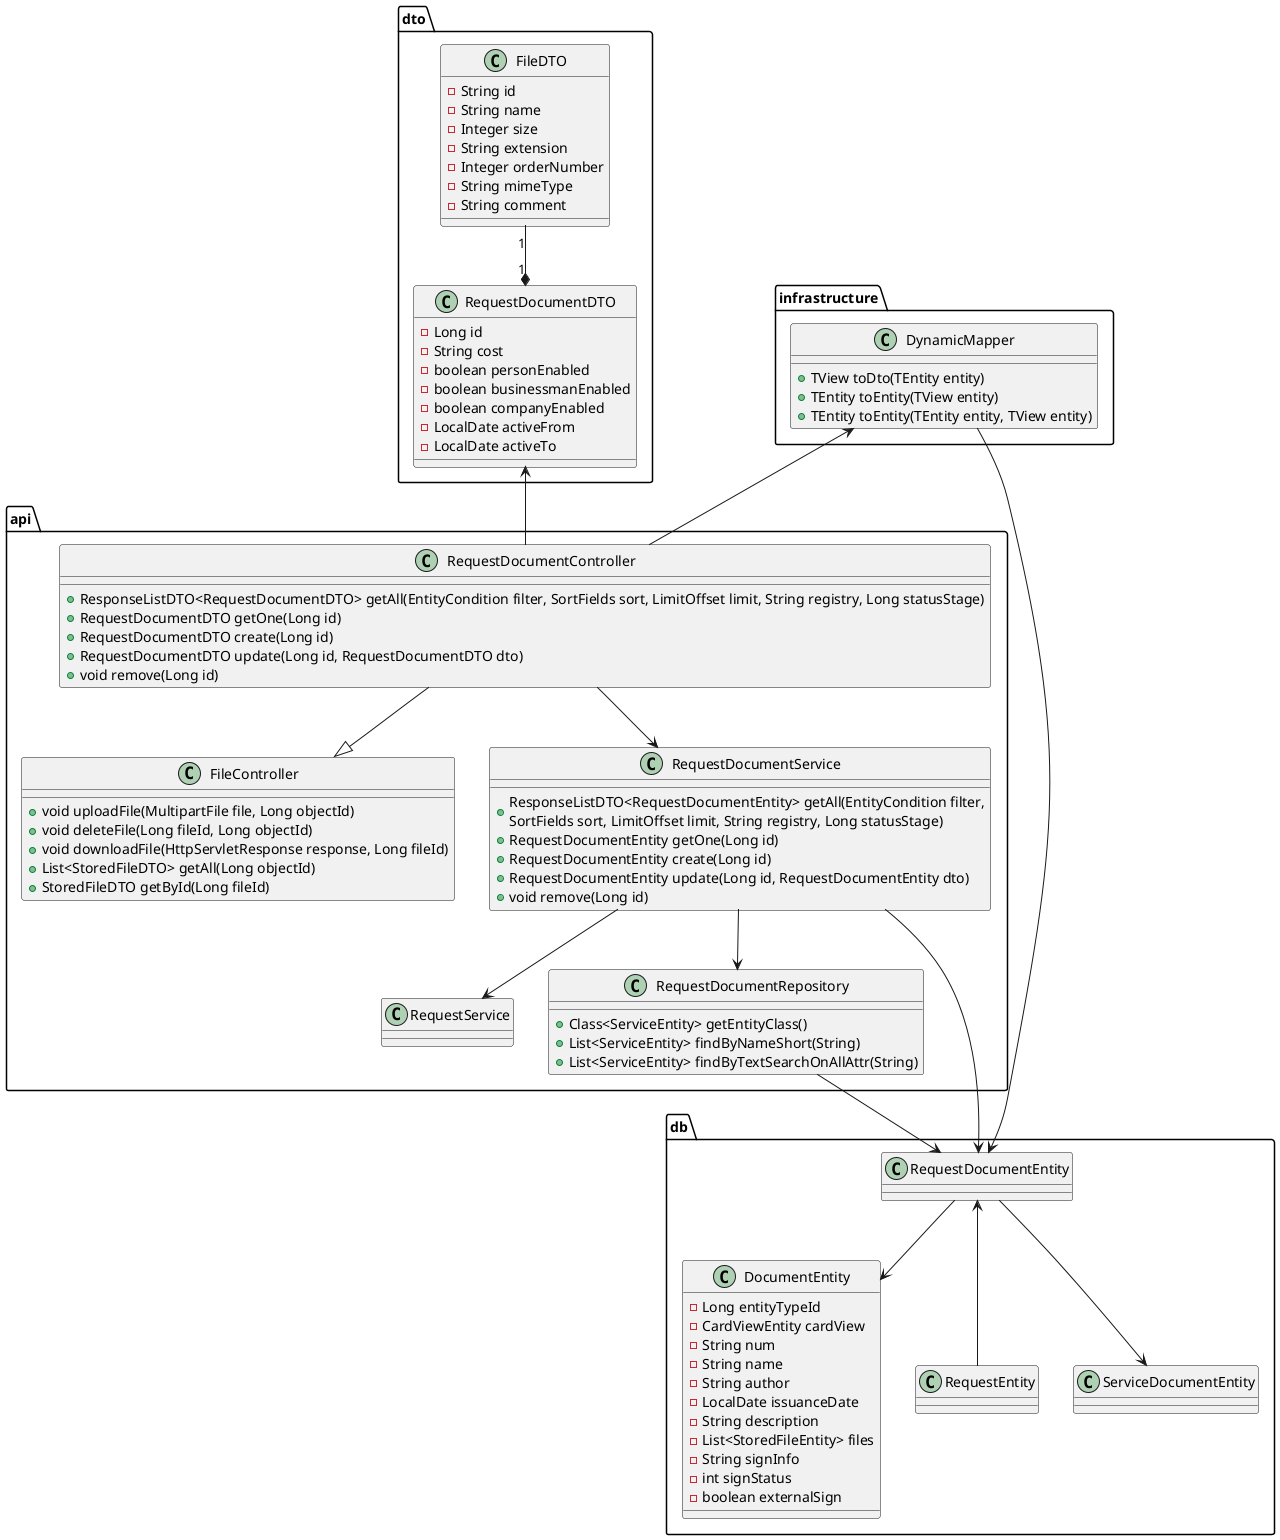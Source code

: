 @startuml
class api.FileController {
  + void uploadFile(MultipartFile file, Long objectId)
  + void deleteFile(Long fileId, Long objectId)
  + void downloadFile(HttpServletResponse response, Long fileId)
  + List<StoredFileDTO> getAll(Long objectId)
  + StoredFileDTO getById(Long fileId)
}

class api.RequestDocumentController {
  + ResponseListDTO<RequestDocumentDTO> getAll(EntityCondition filter, SortFields sort, LimitOffset limit, String registry, Long statusStage)
  + RequestDocumentDTO getOne(Long id)
  + RequestDocumentDTO create(Long id)
  + RequestDocumentDTO update(Long id, RequestDocumentDTO dto)
  + void remove(Long id)
}
class api.RequestService {

}


class api.RequestDocumentService {
  + ResponseListDTO<RequestDocumentEntity> getAll(EntityCondition filter,\nSortFields sort, LimitOffset limit, String registry, Long statusStage)
  + RequestDocumentEntity getOne(Long id)
  + RequestDocumentEntity create(Long id)
  + RequestDocumentEntity update(Long id, RequestDocumentEntity dto)
  + void remove(Long id)
}

class infrastructure.DynamicMapper {
  + TView toDto(TEntity entity)
  + TEntity toEntity(TView entity)
  + TEntity toEntity(TEntity entity, TView entity)
}

class dto.RequestDocumentDTO {
- Long id
- String cost
- boolean personEnabled
- boolean businessmanEnabled
- boolean companyEnabled
- LocalDate activeFrom
- LocalDate activeTo
}

class dto.FileDTO {
- String id
- String name
- Integer size
- String extension
- Integer orderNumber
- String mimeType
- String comment
}
RequestDocumentDTO "1" *-u- "1" FileDTO


class api.RequestDocumentRepository {
+ Class<ServiceEntity> getEntityClass()
+ List<ServiceEntity> findByNameShort(String)
+ List<ServiceEntity> findByTextSearchOnAllAttr(String)
}

package db {
  class RequestDocumentEntity {

  }

  class DocumentEntity {
  - Long entityTypeId
  - CardViewEntity cardView
  - String num
  - String name
  - String author
  - LocalDate issuanceDate
  - String description
  - List<StoredFileEntity> files
  - String signInfo
  - int signStatus
  - boolean externalSign
  }

  class RequestEntity {

  }

  class ServiceDocumentEntity {
  }

  RequestDocumentEntity --> DocumentEntity
  RequestDocumentEntity <-- RequestEntity
  RequestDocumentEntity --> ServiceDocumentEntity

}
RequestDocumentController --|> FileController

RequestDocumentController -u-> RequestDocumentDTO
RequestDocumentController --> RequestDocumentService
RequestDocumentController -u-> DynamicMapper
RequestDocumentService --> RequestDocumentRepository
RequestDocumentRepository --> RequestDocumentEntity
RequestDocumentService --> RequestDocumentEntity
DynamicMapper --> RequestDocumentEntity
RequestDocumentService --> RequestService

@enduml